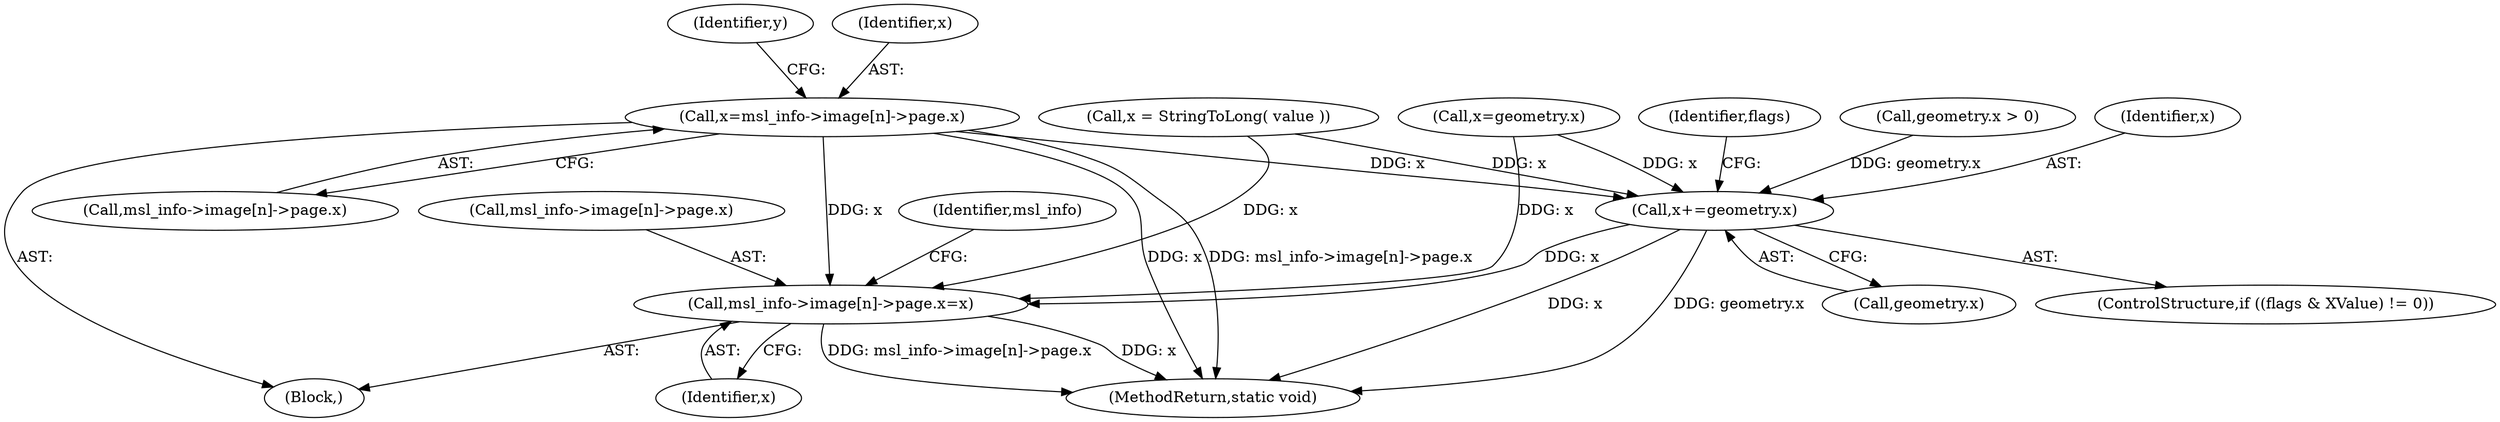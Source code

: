digraph "0_ImageMagick_56d6e20de489113617cbbddaf41e92600a34db22@array" {
"1013209" [label="(Call,x=msl_info->image[n]->page.x)"];
"1013362" [label="(Call,x+=geometry.x)"];
"1013565" [label="(Call,msl_info->image[n]->page.x=x)"];
"1013362" [label="(Call,x+=geometry.x)"];
"1013364" [label="(Call,geometry.x)"];
"1013186" [label="(Block,)"];
"1013211" [label="(Call,msl_info->image[n]->page.x)"];
"1019610" [label="(MethodReturn,static void)"];
"1013506" [label="(Call,x = StringToLong( value ))"];
"1013566" [label="(Call,msl_info->image[n]->page.x)"];
"1013581" [label="(Identifier,msl_info)"];
"1013370" [label="(Identifier,flags)"];
"1013397" [label="(Call,geometry.x > 0)"];
"1013363" [label="(Identifier,x)"];
"1013209" [label="(Call,x=msl_info->image[n]->page.x)"];
"1013221" [label="(Identifier,y)"];
"1013356" [label="(ControlStructure,if ((flags & XValue) != 0))"];
"1013565" [label="(Call,msl_info->image[n]->page.x=x)"];
"1013210" [label="(Identifier,x)"];
"1013575" [label="(Identifier,x)"];
"1013387" [label="(Call,x=geometry.x)"];
"1013209" -> "1013186"  [label="AST: "];
"1013209" -> "1013211"  [label="CFG: "];
"1013210" -> "1013209"  [label="AST: "];
"1013211" -> "1013209"  [label="AST: "];
"1013221" -> "1013209"  [label="CFG: "];
"1013209" -> "1019610"  [label="DDG: x"];
"1013209" -> "1019610"  [label="DDG: msl_info->image[n]->page.x"];
"1013209" -> "1013362"  [label="DDG: x"];
"1013209" -> "1013565"  [label="DDG: x"];
"1013362" -> "1013356"  [label="AST: "];
"1013362" -> "1013364"  [label="CFG: "];
"1013363" -> "1013362"  [label="AST: "];
"1013364" -> "1013362"  [label="AST: "];
"1013370" -> "1013362"  [label="CFG: "];
"1013362" -> "1019610"  [label="DDG: geometry.x"];
"1013362" -> "1019610"  [label="DDG: x"];
"1013397" -> "1013362"  [label="DDG: geometry.x"];
"1013387" -> "1013362"  [label="DDG: x"];
"1013506" -> "1013362"  [label="DDG: x"];
"1013362" -> "1013565"  [label="DDG: x"];
"1013565" -> "1013186"  [label="AST: "];
"1013565" -> "1013575"  [label="CFG: "];
"1013566" -> "1013565"  [label="AST: "];
"1013575" -> "1013565"  [label="AST: "];
"1013581" -> "1013565"  [label="CFG: "];
"1013565" -> "1019610"  [label="DDG: x"];
"1013565" -> "1019610"  [label="DDG: msl_info->image[n]->page.x"];
"1013387" -> "1013565"  [label="DDG: x"];
"1013506" -> "1013565"  [label="DDG: x"];
}
